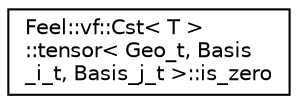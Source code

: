 digraph "Graphical Class Hierarchy"
{
 // LATEX_PDF_SIZE
  edge [fontname="Helvetica",fontsize="10",labelfontname="Helvetica",labelfontsize="10"];
  node [fontname="Helvetica",fontsize="10",shape=record];
  rankdir="LR";
  Node0 [label="Feel::vf::Cst\< T \>\l::tensor\< Geo_t, Basis\l_i_t, Basis_j_t \>::is_zero",height=0.2,width=0.4,color="black", fillcolor="white", style="filled",URL="$structFeel_1_1vf_1_1Cst_1_1tensor_1_1is__zero.html",tooltip=" "];
}
